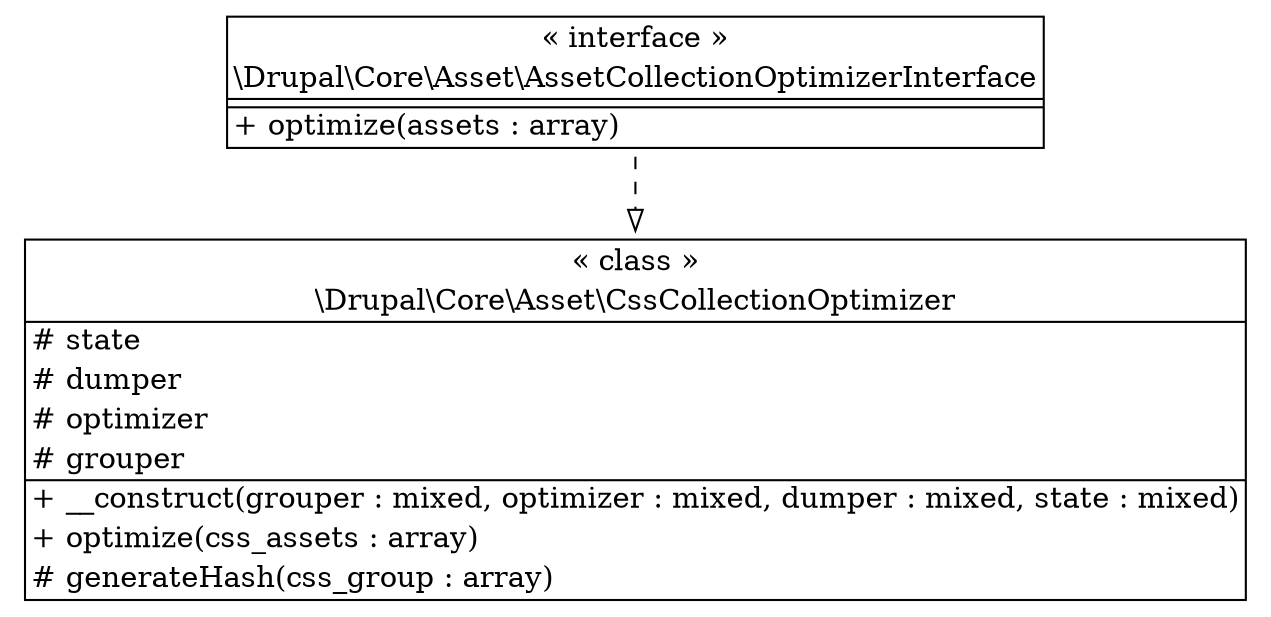 digraph "Class Diagram" {
  node [shape=plaintext]
  "\\Drupal\\Core\\Asset\\CssCollectionOptimizer" [
    label=<
<table border="1" cellpadding="2" cellspacing="0" cellborder="0">
<tr><td align="center">&laquo; class &raquo;</td></tr>
<tr><td align="center" title="class CssCollectionOptimizer">\\Drupal\\Core\\Asset\\CssCollectionOptimizer</td></tr><hr />
<tr><td align="left" title="protected state"># state</td></tr>
<tr><td align="left" title="protected dumper"># dumper</td></tr>
<tr><td align="left" title="protected optimizer"># optimizer</td></tr>
<tr><td align="left" title="protected grouper"># grouper</td></tr>
<hr />
<tr><td align="left" title="public __construct">+ __construct(grouper : mixed, optimizer : mixed, dumper : mixed, state : mixed)</td></tr>
<tr><td align="left" title="public optimize">+ optimize(css_assets : array)</td></tr>
<tr><td align="left" title="protected generateHash"># generateHash(css_group : array)</td></tr>
</table>
  >
  ];
  "\\Drupal\\Core\\Asset\\AssetCollectionOptimizerInterface" [
    label=<
<table border="1" cellpadding="2" cellspacing="0" cellborder="0">
<tr><td align="center">&laquo; interface &raquo;</td></tr>
<tr><td align="center" title="interface AssetCollectionOptimizerInterface">\\Drupal\\Core\\Asset\\AssetCollectionOptimizerInterface</td></tr><hr />
<tr><td></td></tr>
<hr />
<tr><td align="left" title="public optimize">+ optimize(assets : array)</td></tr>
</table>
  >
  ];
"\\Drupal\\Core\\Asset\\AssetCollectionOptimizerInterface" -> "\\Drupal\\Core\\Asset\\CssCollectionOptimizer" [arrowhead="empty" style="dashed"];

}